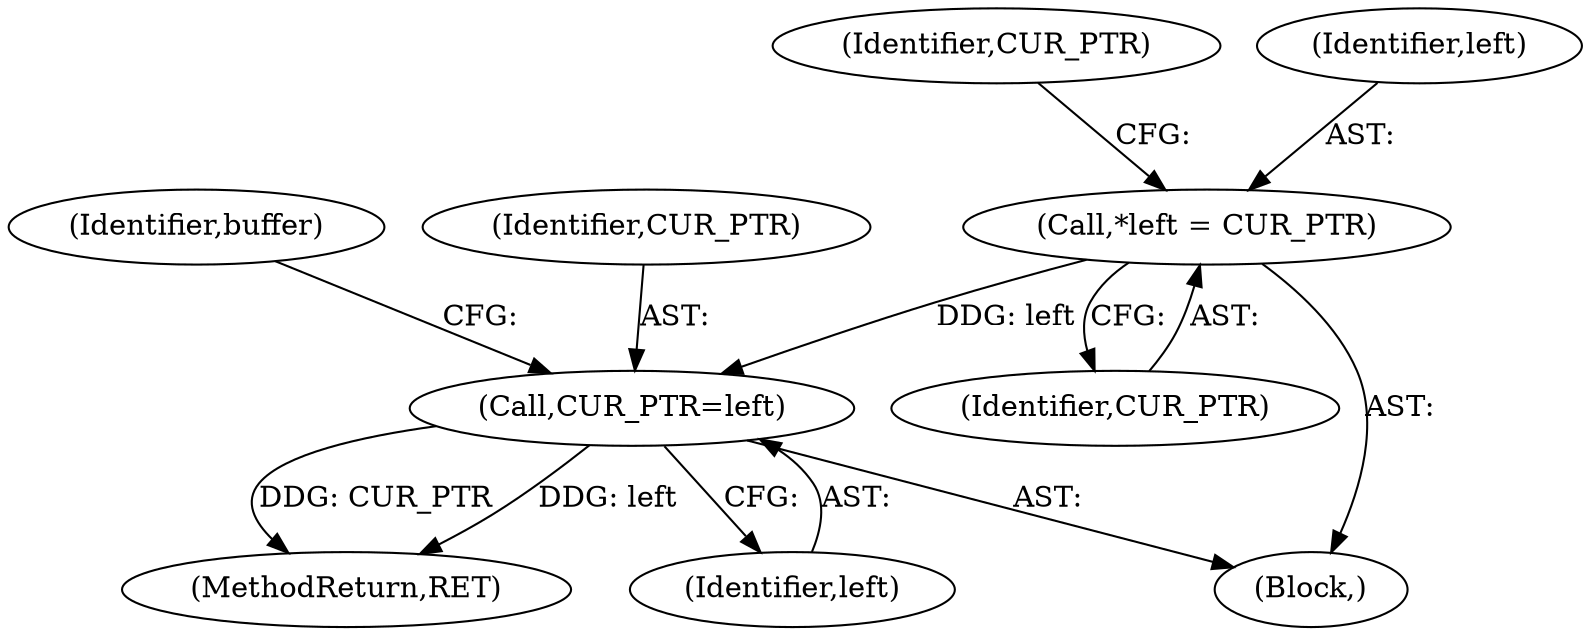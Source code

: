 digraph "0_Chrome_4c46d7a5b0af9b7d320e709291b270ab7cf07e83@pointer" {
"1000269" [label="(Call,*left = CUR_PTR)"];
"1000304" [label="(Call,CUR_PTR=left)"];
"1000304" [label="(Call,CUR_PTR=left)"];
"1000472" [label="(MethodReturn,RET)"];
"1000469" [label="(Identifier,buffer)"];
"1000273" [label="(Identifier,CUR_PTR)"];
"1000270" [label="(Identifier,left)"];
"1000306" [label="(Identifier,left)"];
"1000271" [label="(Identifier,CUR_PTR)"];
"1000269" [label="(Call,*left = CUR_PTR)"];
"1000305" [label="(Identifier,CUR_PTR)"];
"1000267" [label="(Block,)"];
"1000269" -> "1000267"  [label="AST: "];
"1000269" -> "1000271"  [label="CFG: "];
"1000270" -> "1000269"  [label="AST: "];
"1000271" -> "1000269"  [label="AST: "];
"1000273" -> "1000269"  [label="CFG: "];
"1000269" -> "1000304"  [label="DDG: left"];
"1000304" -> "1000267"  [label="AST: "];
"1000304" -> "1000306"  [label="CFG: "];
"1000305" -> "1000304"  [label="AST: "];
"1000306" -> "1000304"  [label="AST: "];
"1000469" -> "1000304"  [label="CFG: "];
"1000304" -> "1000472"  [label="DDG: CUR_PTR"];
"1000304" -> "1000472"  [label="DDG: left"];
}
